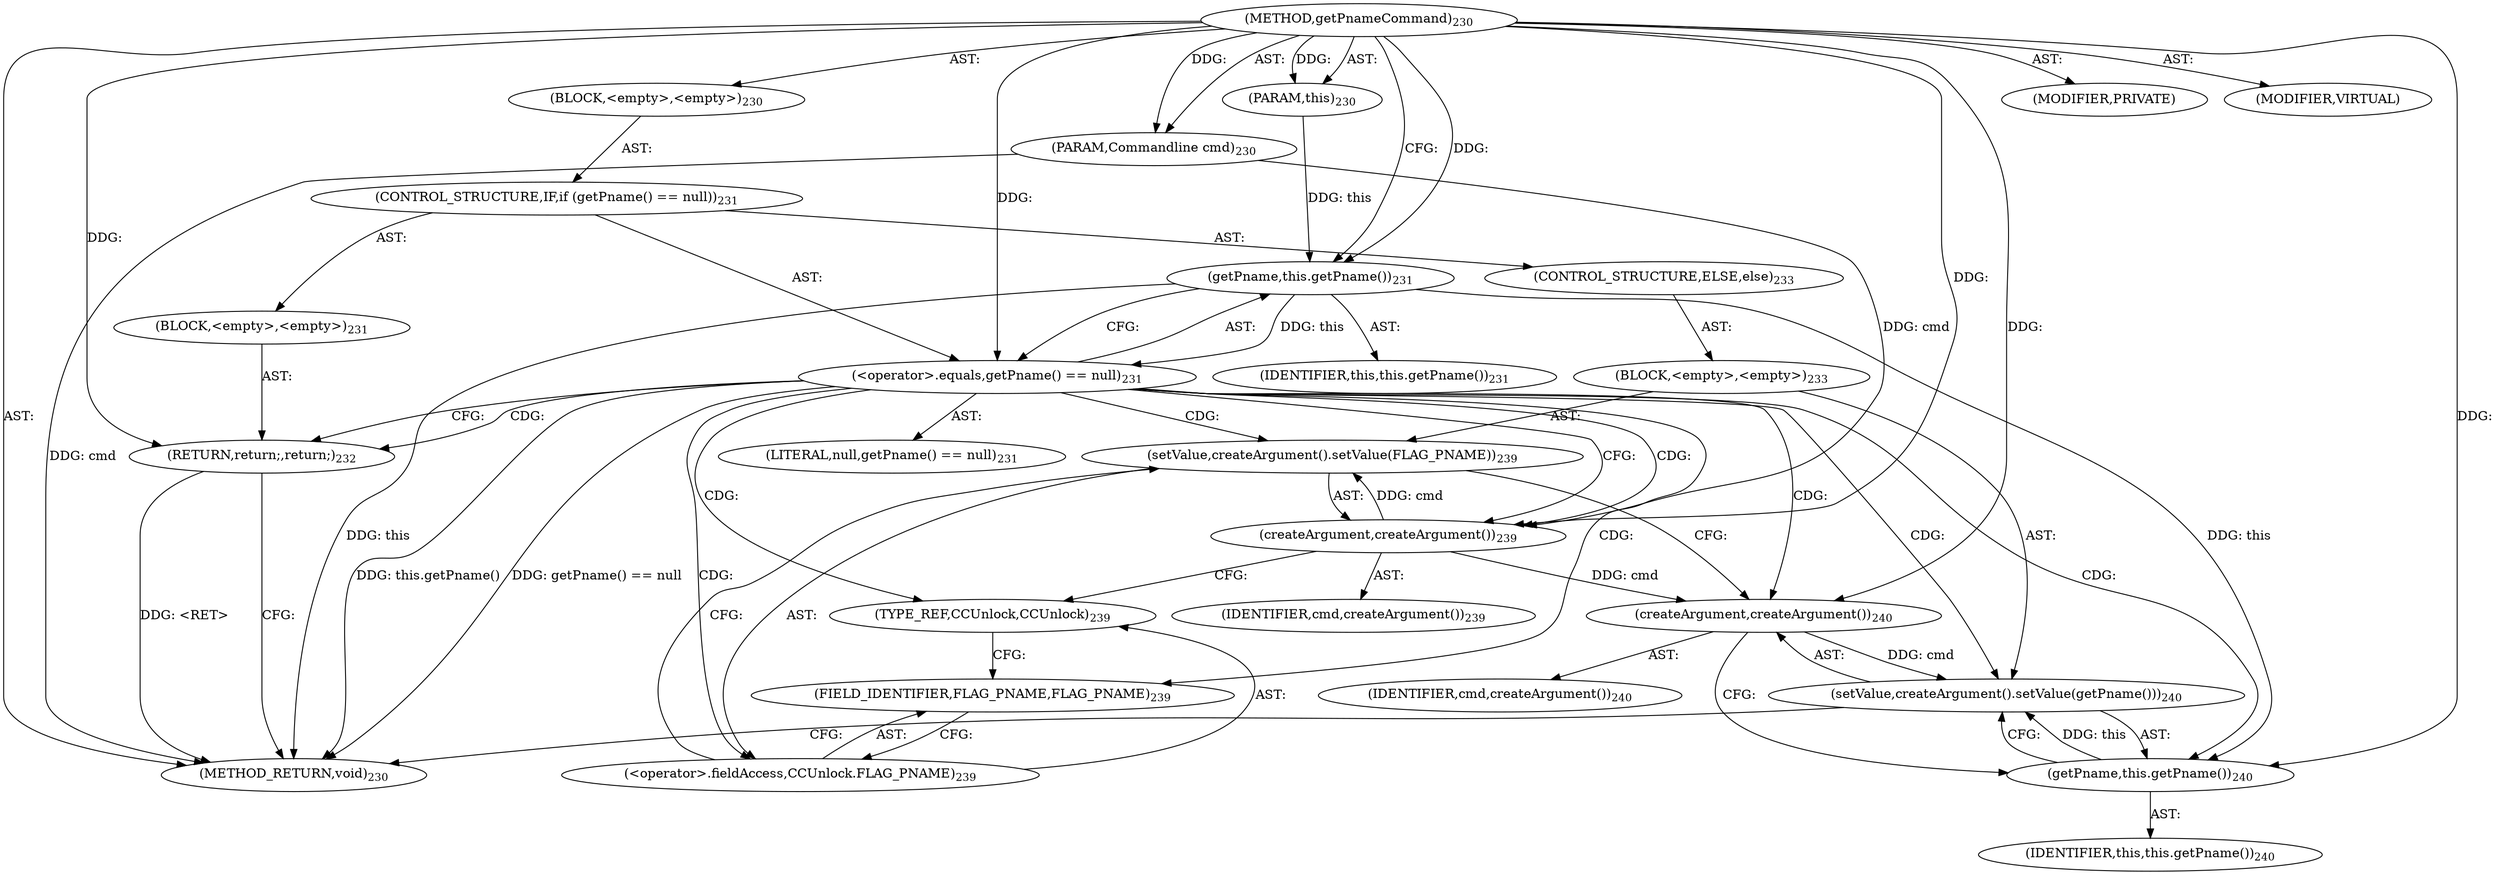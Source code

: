 digraph "getPnameCommand" {  
"111669149705" [label = <(METHOD,getPnameCommand)<SUB>230</SUB>> ]
"115964116995" [label = <(PARAM,this)<SUB>230</SUB>> ]
"115964117008" [label = <(PARAM,Commandline cmd)<SUB>230</SUB>> ]
"25769803790" [label = <(BLOCK,&lt;empty&gt;,&lt;empty&gt;)<SUB>230</SUB>> ]
"47244640260" [label = <(CONTROL_STRUCTURE,IF,if (getPname() == null))<SUB>231</SUB>> ]
"30064771123" [label = <(&lt;operator&gt;.equals,getPname() == null)<SUB>231</SUB>> ]
"30064771124" [label = <(getPname,this.getPname())<SUB>231</SUB>> ]
"68719476747" [label = <(IDENTIFIER,this,this.getPname())<SUB>231</SUB>> ]
"90194313220" [label = <(LITERAL,null,getPname() == null)<SUB>231</SUB>> ]
"25769803791" [label = <(BLOCK,&lt;empty&gt;,&lt;empty&gt;)<SUB>231</SUB>> ]
"146028888068" [label = <(RETURN,return;,return;)<SUB>232</SUB>> ]
"47244640261" [label = <(CONTROL_STRUCTURE,ELSE,else)<SUB>233</SUB>> ]
"25769803792" [label = <(BLOCK,&lt;empty&gt;,&lt;empty&gt;)<SUB>233</SUB>> ]
"30064771125" [label = <(setValue,createArgument().setValue(FLAG_PNAME))<SUB>239</SUB>> ]
"30064771126" [label = <(createArgument,createArgument())<SUB>239</SUB>> ]
"68719476787" [label = <(IDENTIFIER,cmd,createArgument())<SUB>239</SUB>> ]
"30064771127" [label = <(&lt;operator&gt;.fieldAccess,CCUnlock.FLAG_PNAME)<SUB>239</SUB>> ]
"180388626433" [label = <(TYPE_REF,CCUnlock,CCUnlock)<SUB>239</SUB>> ]
"55834574856" [label = <(FIELD_IDENTIFIER,FLAG_PNAME,FLAG_PNAME)<SUB>239</SUB>> ]
"30064771128" [label = <(setValue,createArgument().setValue(getPname()))<SUB>240</SUB>> ]
"30064771129" [label = <(createArgument,createArgument())<SUB>240</SUB>> ]
"68719476788" [label = <(IDENTIFIER,cmd,createArgument())<SUB>240</SUB>> ]
"30064771130" [label = <(getPname,this.getPname())<SUB>240</SUB>> ]
"68719476748" [label = <(IDENTIFIER,this,this.getPname())<SUB>240</SUB>> ]
"133143986197" [label = <(MODIFIER,PRIVATE)> ]
"133143986198" [label = <(MODIFIER,VIRTUAL)> ]
"128849018889" [label = <(METHOD_RETURN,void)<SUB>230</SUB>> ]
  "111669149705" -> "115964116995"  [ label = "AST: "] 
  "111669149705" -> "115964117008"  [ label = "AST: "] 
  "111669149705" -> "25769803790"  [ label = "AST: "] 
  "111669149705" -> "133143986197"  [ label = "AST: "] 
  "111669149705" -> "133143986198"  [ label = "AST: "] 
  "111669149705" -> "128849018889"  [ label = "AST: "] 
  "25769803790" -> "47244640260"  [ label = "AST: "] 
  "47244640260" -> "30064771123"  [ label = "AST: "] 
  "47244640260" -> "25769803791"  [ label = "AST: "] 
  "47244640260" -> "47244640261"  [ label = "AST: "] 
  "30064771123" -> "30064771124"  [ label = "AST: "] 
  "30064771123" -> "90194313220"  [ label = "AST: "] 
  "30064771124" -> "68719476747"  [ label = "AST: "] 
  "25769803791" -> "146028888068"  [ label = "AST: "] 
  "47244640261" -> "25769803792"  [ label = "AST: "] 
  "25769803792" -> "30064771125"  [ label = "AST: "] 
  "25769803792" -> "30064771128"  [ label = "AST: "] 
  "30064771125" -> "30064771126"  [ label = "AST: "] 
  "30064771125" -> "30064771127"  [ label = "AST: "] 
  "30064771126" -> "68719476787"  [ label = "AST: "] 
  "30064771127" -> "180388626433"  [ label = "AST: "] 
  "30064771127" -> "55834574856"  [ label = "AST: "] 
  "30064771128" -> "30064771129"  [ label = "AST: "] 
  "30064771128" -> "30064771130"  [ label = "AST: "] 
  "30064771129" -> "68719476788"  [ label = "AST: "] 
  "30064771130" -> "68719476748"  [ label = "AST: "] 
  "30064771123" -> "146028888068"  [ label = "CFG: "] 
  "30064771123" -> "30064771126"  [ label = "CFG: "] 
  "30064771124" -> "30064771123"  [ label = "CFG: "] 
  "146028888068" -> "128849018889"  [ label = "CFG: "] 
  "30064771125" -> "30064771129"  [ label = "CFG: "] 
  "30064771128" -> "128849018889"  [ label = "CFG: "] 
  "30064771126" -> "180388626433"  [ label = "CFG: "] 
  "30064771127" -> "30064771125"  [ label = "CFG: "] 
  "30064771129" -> "30064771130"  [ label = "CFG: "] 
  "30064771130" -> "30064771128"  [ label = "CFG: "] 
  "180388626433" -> "55834574856"  [ label = "CFG: "] 
  "55834574856" -> "30064771127"  [ label = "CFG: "] 
  "111669149705" -> "30064771124"  [ label = "CFG: "] 
  "146028888068" -> "128849018889"  [ label = "DDG: &lt;RET&gt;"] 
  "115964117008" -> "128849018889"  [ label = "DDG: cmd"] 
  "30064771124" -> "128849018889"  [ label = "DDG: this"] 
  "30064771123" -> "128849018889"  [ label = "DDG: this.getPname()"] 
  "30064771123" -> "128849018889"  [ label = "DDG: getPname() == null"] 
  "111669149705" -> "115964116995"  [ label = "DDG: "] 
  "111669149705" -> "115964117008"  [ label = "DDG: "] 
  "30064771124" -> "30064771123"  [ label = "DDG: this"] 
  "111669149705" -> "30064771123"  [ label = "DDG: "] 
  "111669149705" -> "146028888068"  [ label = "DDG: "] 
  "115964116995" -> "30064771124"  [ label = "DDG: this"] 
  "111669149705" -> "30064771124"  [ label = "DDG: "] 
  "30064771126" -> "30064771125"  [ label = "DDG: cmd"] 
  "30064771129" -> "30064771128"  [ label = "DDG: cmd"] 
  "30064771130" -> "30064771128"  [ label = "DDG: this"] 
  "115964117008" -> "30064771126"  [ label = "DDG: cmd"] 
  "111669149705" -> "30064771126"  [ label = "DDG: "] 
  "30064771126" -> "30064771129"  [ label = "DDG: cmd"] 
  "111669149705" -> "30064771129"  [ label = "DDG: "] 
  "30064771124" -> "30064771130"  [ label = "DDG: this"] 
  "111669149705" -> "30064771130"  [ label = "DDG: "] 
  "30064771123" -> "30064771130"  [ label = "CDG: "] 
  "30064771123" -> "30064771129"  [ label = "CDG: "] 
  "30064771123" -> "30064771128"  [ label = "CDG: "] 
  "30064771123" -> "30064771127"  [ label = "CDG: "] 
  "30064771123" -> "180388626433"  [ label = "CDG: "] 
  "30064771123" -> "30064771126"  [ label = "CDG: "] 
  "30064771123" -> "30064771125"  [ label = "CDG: "] 
  "30064771123" -> "146028888068"  [ label = "CDG: "] 
  "30064771123" -> "55834574856"  [ label = "CDG: "] 
}
